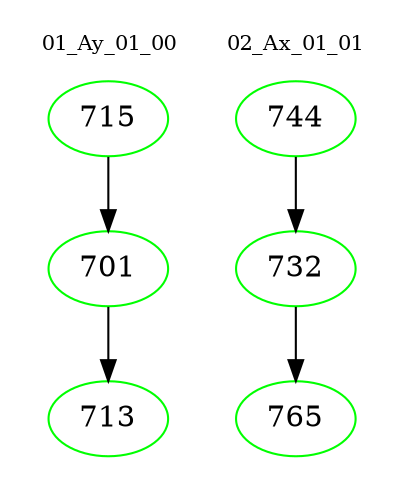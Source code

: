 digraph{
subgraph cluster_0 {
color = white
label = "01_Ay_01_00";
fontsize=10;
T0_715 [label="715", color="green"]
T0_715 -> T0_701 [color="black"]
T0_701 [label="701", color="green"]
T0_701 -> T0_713 [color="black"]
T0_713 [label="713", color="green"]
}
subgraph cluster_1 {
color = white
label = "02_Ax_01_01";
fontsize=10;
T1_744 [label="744", color="green"]
T1_744 -> T1_732 [color="black"]
T1_732 [label="732", color="green"]
T1_732 -> T1_765 [color="black"]
T1_765 [label="765", color="green"]
}
}
